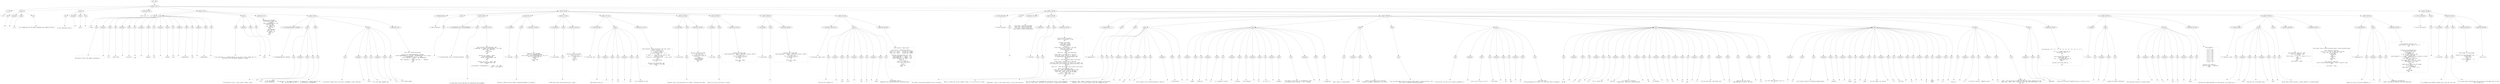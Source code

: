 digraph lpegNode {

node [fontname=Helvetica]
edge [style=dashed]

doc_0 [label="doc - 502"]


doc_0 -> { section_1}
{rank=same; section_1}

section_1 [label="section: 1-457"]


// END RANK doc_0

section_1 -> { header_2 prose_3 prose_4 codeblock_5 section_6 section_7 section_8 section_9}
{rank=same; header_2 prose_3 prose_4 codeblock_5 section_6 section_7 section_8 section_9}

header_2 [label="1 : Core"]

prose_3 [label="prose"]

prose_4 [label="prose"]

codeblock_5 [label="code block 8-10"]

section_6 [label="section: 13-39"]

section_7 [label="section: 65-200"]

section_8 [label="section: 229-419"]

section_9 [label="section: 458-460"]


// END RANK section_1

header_2 -> leaf_10
leaf_10  [color=Gray,shape=rectangle,fontname=Inconsolata,label="* Core"]
// END RANK header_2

prose_3 -> { raw_11 prespace_12 literal_13 raw_14}
{rank=same; raw_11 prespace_12 literal_13 raw_14}

raw_11 [label="raw"]

prespace_12 [label="prespace"]

literal_13 [label="literal"]

raw_14 [label="raw"]


// END RANK prose_3

raw_11 -> leaf_15
leaf_15  [color=Gray,shape=rectangle,fontname=Inconsolata,label="
"]
// END RANK raw_11

prespace_12 -> leaf_16
leaf_16  [color=Gray,shape=rectangle,fontname=Inconsolata,label=""]
// END RANK prespace_12

literal_13 -> leaf_17
leaf_17  [color=Gray,shape=rectangle,fontname=Inconsolata,label="core"]
// END RANK literal_13

raw_14 -> leaf_18
leaf_18  [color=Gray,shape=rectangle,fontname=Inconsolata,label=" is for tampering with the global namespace and standard libraries.
"]
// END RANK raw_14

prose_4 -> { raw_19 prespace_20 literal_21 raw_22}
{rank=same; raw_19 prespace_20 literal_21 raw_22}

raw_19 [label="raw"]

prespace_20 [label="prespace"]

literal_21 [label="literal"]

raw_22 [label="raw"]


// END RANK prose_4

raw_19 -> leaf_23
leaf_23  [color=Gray,shape=rectangle,fontname=Inconsolata,label="
It will eventually land in"]
// END RANK raw_19

prespace_20 -> leaf_24
leaf_24  [color=Gray,shape=rectangle,fontname=Inconsolata,label=" "]
// END RANK prespace_20

literal_21 -> leaf_25
leaf_25  [color=Gray,shape=rectangle,fontname=Inconsolata,label="pylon"]
// END RANK literal_21

raw_22 -> leaf_26
leaf_26  [color=Gray,shape=rectangle,fontname=Inconsolata,label=".
"]
// END RANK raw_22

codeblock_5 -> leaf_27
leaf_27  [color=Gray,shape=rectangle,fontname=Inconsolata,label="local core = {}"]
// END RANK codeblock_5

section_6 -> { header_28 prose_29 prose_30 codeblock_31 section_32}
{rank=same; header_28 prose_29 prose_30 codeblock_31 section_32}

header_28 [label="2 : meta"]

prose_29 [label="prose"]

prose_30 [label="prose"]

codeblock_31 [label="code block 21-37"]

section_32 [label="section: 40-64"]


// END RANK section_6

header_28 -> leaf_33
leaf_33  [color=Gray,shape=rectangle,fontname=Inconsolata,label="** meta"]
// END RANK header_28

prose_29 -> { raw_34 prespace_35 literal_36 raw_37 prespace_38 literal_39 raw_40 prespace_41 literal_42 raw_43 prespace_44 literal_45 raw_46 prespace_47 literal_48 raw_49 prespace_50 literal_51 raw_52}
{rank=same; raw_34 prespace_35 literal_36 raw_37 prespace_38 literal_39 raw_40 prespace_41 literal_42 raw_43 prespace_44 literal_45 raw_46 prespace_47 literal_48 raw_49 prespace_50 literal_51 raw_52}

raw_34 [label="raw"]

prespace_35 [label="prespace"]

literal_36 [label="literal"]

raw_37 [label="raw"]

prespace_38 [label="prespace"]

literal_39 [label="literal"]

raw_40 [label="raw"]

prespace_41 [label="prespace"]

literal_42 [label="literal"]

raw_43 [label="raw"]

prespace_44 [label="prespace"]

literal_45 [label="literal"]

raw_46 [label="raw"]

prespace_47 [label="prespace"]

literal_48 [label="literal"]

raw_49 [label="raw"]

prespace_50 [label="prespace"]

literal_51 [label="literal"]

raw_52 [label="raw"]


// END RANK prose_29

raw_34 -> leaf_53
leaf_53  [color=Gray,shape=rectangle,fontname=Inconsolata,label="

We shorten a few of the common Lua keywords:"]
// END RANK raw_34

prespace_35 -> leaf_54
leaf_54  [color=Gray,shape=rectangle,fontname=Inconsolata,label=" "]
// END RANK prespace_35

literal_36 -> leaf_55
leaf_55  [color=Gray,shape=rectangle,fontname=Inconsolata,label="coro"]
// END RANK literal_36

raw_37 -> leaf_56
leaf_56  [color=Gray,shape=rectangle,fontname=Inconsolata,label=" rather than"]
// END RANK raw_37

prespace_38 -> leaf_57
leaf_57  [color=Gray,shape=rectangle,fontname=Inconsolata,label=" "]
// END RANK prespace_38

literal_39 -> leaf_58
leaf_58  [color=Gray,shape=rectangle,fontname=Inconsolata,label="coroutine"]
// END RANK literal_39

raw_40 -> leaf_59
leaf_59  [color=Gray,shape=rectangle,fontname=Inconsolata,label=",
and"]
// END RANK raw_40

prespace_41 -> leaf_60
leaf_60  [color=Gray,shape=rectangle,fontname=Inconsolata,label=" "]
// END RANK prespace_41

literal_42 -> leaf_61
leaf_61  [color=Gray,shape=rectangle,fontname=Inconsolata,label="getmeta"]
// END RANK literal_42

raw_43 -> leaf_62
leaf_62  [color=Gray,shape=rectangle,fontname=Inconsolata,label=" and"]
// END RANK raw_43

prespace_44 -> leaf_63
leaf_63  [color=Gray,shape=rectangle,fontname=Inconsolata,label=" "]
// END RANK prespace_44

literal_45 -> leaf_64
leaf_64  [color=Gray,shape=rectangle,fontname=Inconsolata,label="setmeta"]
// END RANK literal_45

raw_46 -> leaf_65
leaf_65  [color=Gray,shape=rectangle,fontname=Inconsolata,label=" over"]
// END RANK raw_46

prespace_47 -> leaf_66
leaf_66  [color=Gray,shape=rectangle,fontname=Inconsolata,label=" "]
// END RANK prespace_47

literal_48 -> leaf_67
leaf_67  [color=Gray,shape=rectangle,fontname=Inconsolata,label="getmetatable"]
// END RANK literal_48

raw_49 -> leaf_68
leaf_68  [color=Gray,shape=rectangle,fontname=Inconsolata,label=" and"]
// END RANK raw_49

prespace_50 -> leaf_69
leaf_69  [color=Gray,shape=rectangle,fontname=Inconsolata,label=" "]
// END RANK prespace_50

literal_51 -> leaf_70
leaf_70  [color=Gray,shape=rectangle,fontname=Inconsolata,label="setmetatable"]
// END RANK literal_51

raw_52 -> leaf_71
leaf_71  [color=Gray,shape=rectangle,fontname=Inconsolata,label=".
"]
// END RANK raw_52

prose_30 -> { raw_72 prespace_73 literal_74 raw_75}
{rank=same; raw_72 prespace_73 literal_74 raw_75}

raw_72 [label="raw"]

prespace_73 [label="prespace"]

literal_74 [label="literal"]

raw_75 [label="raw"]


// END RANK prose_30

raw_72 -> leaf_76
leaf_76  [color=Gray,shape=rectangle,fontname=Inconsolata,label="
In my code there is a repeated pattern of use that is basic enough that I'm
entering it into the global namespace as simple"]
// END RANK raw_72

prespace_73 -> leaf_77
leaf_77  [color=Gray,shape=rectangle,fontname=Inconsolata,label=" "]
// END RANK prespace_73

literal_74 -> leaf_78
leaf_78  [color=Gray,shape=rectangle,fontname=Inconsolata,label="meta"]
// END RANK literal_74

raw_75 -> leaf_79
leaf_79  [color=Gray,shape=rectangle,fontname=Inconsolata,label=".
"]
// END RANK raw_75

codeblock_31 -> leaf_80
leaf_80  [color=Gray,shape=rectangle,fontname=Inconsolata,label="function core.meta(MT)
   if MT and MT.__index then
      -- inherit
      return setmetatable({}, MT)
   elseif MT then
      -- decorate
      MT.__index = MT
      return MT
   else
      -- new metatable
      local _M = {}
      _M.__index = _M
      return _M
   end
end"]
// END RANK codeblock_31

section_32 -> { header_81 prose_82 prose_83 prose_84 codeblock_85}
{rank=same; header_81 prose_82 prose_83 prose_84 codeblock_85}

header_81 [label="3 : hasmetamethod(tab, mmethod)"]

prose_82 [label="prose"]

prose_83 [label="prose"]

prose_84 [label="prose"]

codeblock_85 [label="code block 51-62"]


// END RANK section_32

header_81 -> leaf_86
leaf_86  [color=Gray,shape=rectangle,fontname=Inconsolata,label="*** hasmetamethod(tab, mmethod)"]
// END RANK header_81

prose_82 -> { raw_87 prespace_88 literal_89 raw_90}
{rank=same; raw_87 prespace_88 literal_89 raw_90}

raw_87 [label="raw"]

prespace_88 [label="prespace"]

literal_89 [label="literal"]

raw_90 [label="raw"]


// END RANK prose_82

raw_87 -> leaf_91
leaf_91  [color=Gray,shape=rectangle,fontname=Inconsolata,label="

The function of this is clear: given a table, return"]
// END RANK raw_87

prespace_88 -> leaf_92
leaf_92  [color=Gray,shape=rectangle,fontname=Inconsolata,label=" "]
// END RANK prespace_88

literal_89 -> leaf_93
leaf_93  [color=Gray,shape=rectangle,fontname=Inconsolata,label="true"]
// END RANK literal_89

raw_90 -> leaf_94
leaf_94  [color=Gray,shape=rectangle,fontname=Inconsolata,label=" if it can receive
a given metamethod.
"]
// END RANK raw_90

prose_83 -> { raw_95}
{rank=same; raw_95}

raw_95 [label="raw"]


// END RANK prose_83

raw_95 -> leaf_96
leaf_96  [color=Gray,shape=rectangle,fontname=Inconsolata,label="
The question is, how magical to make it. I'm going with \"slightly magical\" for
now.  You can leave off the \"__\" in checking for a metamethod.
"]
// END RANK raw_95

prose_84 -> { raw_97 prespace_98 literal_99 raw_100 prespace_101 literal_102 raw_103}
{rank=same; raw_97 prespace_98 literal_99 raw_100 prespace_101 literal_102 raw_103}

raw_97 [label="raw"]

prespace_98 [label="prespace"]

literal_99 [label="literal"]

raw_100 [label="raw"]

prespace_101 [label="prespace"]

literal_102 [label="literal"]

raw_103 [label="raw"]


// END RANK prose_84

raw_97 -> leaf_104
leaf_104  [color=Gray,shape=rectangle,fontname=Inconsolata,label="
A successful lookup returns the result, presumable truthy, otherwise"]
// END RANK raw_97

prespace_98 -> leaf_105
leaf_105  [color=Gray,shape=rectangle,fontname=Inconsolata,label=" "]
// END RANK prespace_98

literal_99 -> leaf_106
leaf_106  [color=Gray,shape=rectangle,fontname=Inconsolata,label="false"]
// END RANK literal_99

raw_100 -> leaf_107
leaf_107  [color=Gray,shape=rectangle,fontname=Inconsolata,label="
for a non-table argument and"]
// END RANK raw_100

prespace_101 -> leaf_108
leaf_108  [color=Gray,shape=rectangle,fontname=Inconsolata,label=" "]
// END RANK prespace_101

literal_102 -> leaf_109
leaf_109  [color=Gray,shape=rectangle,fontname=Inconsolata,label="nil"]
// END RANK literal_102

raw_103 -> leaf_110
leaf_110  [color=Gray,shape=rectangle,fontname=Inconsolata,label=" for a failed lookup.
"]
// END RANK raw_103

codeblock_85 -> leaf_111
leaf_111  [color=Gray,shape=rectangle,fontname=Inconsolata,label="local sub = assert(string.sub)

function core.hasmetamethod(tab, mmethod)
   assert(type(mmethod) == \"string\", \"metamethod must be a string\")
   if sub(mmethod,1,2) == \"__\" then
      return type(tab) == \"table\" and tab[mmethod]
   else
      return type(tab) == \"table\" and tab[\"__\" ..mmethod]
   end
end"]
// END RANK codeblock_85

section_7 -> { header_112 prose_113 section_114 section_115 section_116 section_117 section_118 section_119 section_120 section_121}
{rank=same; header_112 prose_113 section_114 section_115 section_116 section_117 section_118 section_119 section_120 section_121}

header_112 [label="2 : Table extensions"]

prose_113 [label="prose"]

section_114 [label="section: 68-95"]

section_115 [label="section: 96-111"]

section_116 [label="section: 112-126"]

section_117 [label="section: 127-151"]

section_118 [label="section: 152-168"]

section_119 [label="section: 169-185"]

section_120 [label="section: 186-200"]

section_121 [label="section: 201-228"]


// END RANK section_7

header_112 -> leaf_122
leaf_122  [color=Gray,shape=rectangle,fontname=Inconsolata,label="** Table extensions"]
// END RANK header_112

prose_113 -> { raw_123}
{rank=same; raw_123}

raw_123 [label="raw"]


// END RANK prose_113

raw_123 -> leaf_124
leaf_124  [color=Gray,shape=rectangle,fontname=Inconsolata,label="

"]
// END RANK raw_123

section_114 -> { header_125 prose_126 codeblock_127}
{rank=same; header_125 prose_126 codeblock_127}

header_125 [label="3 : hasfield(field, tab) & hasfield.field(tab)"]

prose_126 [label="prose"]

codeblock_127 [label="code block 73-94"]


// END RANK section_114

header_125 -> leaf_128
leaf_128  [color=Gray,shape=rectangle,fontname=Inconsolata,label="*** hasfield(field, tab) & hasfield.field(tab)"]
// END RANK header_125

prose_126 -> { raw_129}
{rank=same; raw_129}

raw_129 [label="raw"]


// END RANK prose_126

raw_129 -> leaf_130
leaf_130  [color=Gray,shape=rectangle,fontname=Inconsolata,label="


A nicety which can be used both for predication and assignment.
"]
// END RANK raw_129

codeblock_127 -> leaf_131
leaf_131  [color=Gray,shape=rectangle,fontname=Inconsolata,label="local function _hasfield(field, tab)
   if type(tab) == \"table\" and tab[field] ~= nil then
      return true, tab[field]
   else
      return false
   end
end

function _hf__index(_, field)
   return function(tab)
      return _hasfield(field, tab)
   end
end

function _hf__call(_, field, tab)
   return _hasfield(field, tab)
end

core.hasfield = setmetatable({}, { __index = _hf__index,
                                   __call  = _hf__call })"]
// END RANK codeblock_127

section_115 -> { header_132 prose_133 codeblock_134}
{rank=same; header_132 prose_133 codeblock_134}

header_132 [label="3 : clone(tab)"]

prose_133 [label="prose"]

codeblock_134 [label="code block 100-109"]


// END RANK section_115

header_132 -> leaf_135
leaf_135  [color=Gray,shape=rectangle,fontname=Inconsolata,label="*** clone(tab)"]
// END RANK header_132

prose_133 -> { raw_136}
{rank=same; raw_136}

raw_136 [label="raw"]


// END RANK prose_133

raw_136 -> leaf_137
leaf_137  [color=Gray,shape=rectangle,fontname=Inconsolata,label="

Performs a shallow clone of table, attaching metatable if available.
"]
// END RANK raw_136

codeblock_134 -> leaf_138
leaf_138  [color=Gray,shape=rectangle,fontname=Inconsolata,label="function core.clone(tab)
   local _M = getmetatable(tab)
   local clone = _M and setmetatable({}, _M) or {}
   for k,v in pairs(tab) do
      clone[k] = v
   end
   return clone
end"]
// END RANK codeblock_134

section_116 -> { header_139 prose_140 codeblock_141}
{rank=same; header_139 prose_140 codeblock_141}

header_139 [label="3 : arrayof(tab)"]

prose_140 [label="prose"]

codeblock_141 [label="code block 116-124"]


// END RANK section_116

header_139 -> leaf_142
leaf_142  [color=Gray,shape=rectangle,fontname=Inconsolata,label="*** arrayof(tab)"]
// END RANK header_139

prose_140 -> { raw_143}
{rank=same; raw_143}

raw_143 [label="raw"]


// END RANK prose_140

raw_143 -> leaf_144
leaf_144  [color=Gray,shape=rectangle,fontname=Inconsolata,label="

Clones and returns the array portion of a table.
"]
// END RANK raw_143

codeblock_141 -> leaf_145
leaf_145  [color=Gray,shape=rectangle,fontname=Inconsolata,label="function core.arrayof(tab)
   local arr = {}
   for i,v in ipairs(tab) do
      arr[i] = v
   end
   return arr
end"]
// END RANK codeblock_141

section_117 -> { header_146 prose_147 codeblock_148}
{rank=same; header_146 prose_147 codeblock_148}

header_146 [label="3 : select(tab, key)"]

prose_147 [label="prose"]

codeblock_148 [label="code block 131-149"]


// END RANK section_117

header_146 -> leaf_149
leaf_149  [color=Gray,shape=rectangle,fontname=Inconsolata,label="*** select(tab, key)"]
// END RANK header_146

prose_147 -> { raw_150 prespace_151 literal_152 raw_153 prespace_154 literal_155 raw_156}
{rank=same; raw_150 prespace_151 literal_152 raw_153 prespace_154 literal_155 raw_156}

raw_150 [label="raw"]

prespace_151 [label="prespace"]

literal_152 [label="literal"]

raw_153 [label="raw"]

prespace_154 [label="prespace"]

literal_155 [label="literal"]

raw_156 [label="raw"]


// END RANK prose_147

raw_150 -> leaf_157
leaf_157  [color=Gray,shape=rectangle,fontname=Inconsolata,label="

Recursively return all"]
// END RANK raw_150

prespace_151 -> leaf_158
leaf_158  [color=Gray,shape=rectangle,fontname=Inconsolata,label=" "]
// END RANK prespace_151

literal_152 -> leaf_159
leaf_159  [color=Gray,shape=rectangle,fontname=Inconsolata,label="v"]
// END RANK literal_152

raw_153 -> leaf_160
leaf_160  [color=Gray,shape=rectangle,fontname=Inconsolata,label=" for"]
// END RANK raw_153

prespace_154 -> leaf_161
leaf_161  [color=Gray,shape=rectangle,fontname=Inconsolata,label=" "]
// END RANK prespace_154

literal_155 -> leaf_162
leaf_162  [color=Gray,shape=rectangle,fontname=Inconsolata,label="key"]
// END RANK literal_155

raw_156 -> leaf_163
leaf_163  [color=Gray,shape=rectangle,fontname=Inconsolata,label=" in all subtables of tab
"]
// END RANK raw_156

codeblock_148 -> leaf_164
leaf_164  [color=Gray,shape=rectangle,fontname=Inconsolata,label="local function _select(collection, tab, key, cycle)
   cycle = cycle or {}
   for k,v in pairs(tab) do
      if key == k then
         collection[#collection + 1] = v
      end
      if type(v) == \"table\" and not cycle[v] then
         cycle[v] = true
         collection = _select(collection, v, key, cycle)
      end
   end
   return collection
end

function core.select(tab, key)
   return _select({}, tab, key)
end"]
// END RANK codeblock_148

section_118 -> { header_165 prose_166 codeblock_167}
{rank=same; header_165 prose_166 codeblock_167}

header_165 [label="3 : reverse(tab)"]

prose_166 [label="prose"]

codeblock_167 [label="code block 156-166"]


// END RANK section_118

header_165 -> leaf_168
leaf_168  [color=Gray,shape=rectangle,fontname=Inconsolata,label="*** reverse(tab)"]
// END RANK header_165

prose_166 -> { raw_169}
{rank=same; raw_169}

raw_169 [label="raw"]


// END RANK prose_166

raw_169 -> leaf_170
leaf_170  [color=Gray,shape=rectangle,fontname=Inconsolata,label="

Reverses (only) the array portion of a table, returning a new table.
"]
// END RANK raw_169

codeblock_167 -> leaf_171
leaf_171  [color=Gray,shape=rectangle,fontname=Inconsolata,label="function core.reverse(tab)
   local bat = {}
   for i,v in ipairs(tab) do
      bat[#tab - i + 1] = v
   end
   assert(bat[1])
   assert(bat[#tab])
   return bat
end"]
// END RANK codeblock_167

section_119 -> { header_172 prose_173 codeblock_174}
{rank=same; header_172 prose_173 codeblock_174}

header_172 [label="3 : keys(tab)"]

prose_173 [label="prose"]

codeblock_174 [label="code block 173-183"]


// END RANK section_119

header_172 -> leaf_175
leaf_175  [color=Gray,shape=rectangle,fontname=Inconsolata,label="*** keys(tab)"]
// END RANK header_172

prose_173 -> { raw_176}
{rank=same; raw_176}

raw_176 [label="raw"]


// END RANK prose_173

raw_176 -> leaf_177
leaf_177  [color=Gray,shape=rectangle,fontname=Inconsolata,label="

Returns an array of the keys of a table.
"]
// END RANK raw_176

codeblock_174 -> leaf_178
leaf_178  [color=Gray,shape=rectangle,fontname=Inconsolata,label="function core.keys(tab)
   assert(type(tab) == \"table\", \"keys must receive a table\")
   local keys = {}
   for k, _ in pairs(tab) do
      keys[#keys + 1] = k
   end

   return keys, #keys
end"]
// END RANK codeblock_174

section_120 -> { header_179 prose_180 codeblock_181}
{rank=same; header_179 prose_180 codeblock_181}

header_179 [label="3 : values(tab)"]

prose_180 [label="prose"]

codeblock_181 [label="code block 188-198"]


// END RANK section_120

header_179 -> leaf_182
leaf_182  [color=Gray,shape=rectangle,fontname=Inconsolata,label="*** values(tab)"]
// END RANK header_179

prose_180 -> { raw_183}
{rank=same; raw_183}

raw_183 [label="raw"]


// END RANK prose_180

raw_183 -> leaf_184
leaf_184  [color=Gray,shape=rectangle,fontname=Inconsolata,label="
"]
// END RANK raw_183

codeblock_181 -> leaf_185
leaf_185  [color=Gray,shape=rectangle,fontname=Inconsolata,label="function core.values(tab)
   assert(type(tab) == \"table\", \"vals must receive a table\")
   local vals = {}
   for _, v in pairs(tab) do
      vals[#vals + 1] = v
   end

   return vals, #vals
end"]
// END RANK codeblock_181

section_121 -> { header_186 prose_187 codeblock_188}
{rank=same; header_186 prose_187 codeblock_188}

header_186 [label="3 : splice(tab, index, into)"]

prose_187 [label="prose"]

codeblock_188 [label="code block 206-226"]


// END RANK section_121

header_186 -> leaf_189
leaf_189  [color=Gray,shape=rectangle,fontname=Inconsolata,label="*** splice(tab, index, into)"]
// END RANK header_186

prose_187 -> { raw_190 prespace_191 literal_192 raw_193 prespace_194 literal_195 raw_196 prespace_197 literal_198 raw_199}
{rank=same; raw_190 prespace_191 literal_192 raw_193 prespace_194 literal_195 raw_196 prespace_197 literal_198 raw_199}

raw_190 [label="raw"]

prespace_191 [label="prespace"]

literal_192 [label="literal"]

raw_193 [label="raw"]

prespace_194 [label="prespace"]

literal_195 [label="literal"]

raw_196 [label="raw"]

prespace_197 [label="prespace"]

literal_198 [label="literal"]

raw_199 [label="raw"]


// END RANK prose_187

raw_190 -> leaf_200
leaf_200  [color=Gray,shape=rectangle,fontname=Inconsolata,label="

Puts the full contents of"]
// END RANK raw_190

prespace_191 -> leaf_201
leaf_201  [color=Gray,shape=rectangle,fontname=Inconsolata,label=" "]
// END RANK prespace_191

literal_192 -> leaf_202
leaf_202  [color=Gray,shape=rectangle,fontname=Inconsolata,label="into"]
// END RANK literal_192

raw_193 -> leaf_203
leaf_203  [color=Gray,shape=rectangle,fontname=Inconsolata,label=" into"]
// END RANK raw_193

prespace_194 -> leaf_204
leaf_204  [color=Gray,shape=rectangle,fontname=Inconsolata,label=" "]
// END RANK prespace_194

literal_195 -> leaf_205
leaf_205  [color=Gray,shape=rectangle,fontname=Inconsolata,label="tab"]
// END RANK literal_195

raw_196 -> leaf_206
leaf_206  [color=Gray,shape=rectangle,fontname=Inconsolata,label=" at"]
// END RANK raw_196

prespace_197 -> leaf_207
leaf_207  [color=Gray,shape=rectangle,fontname=Inconsolata,label=" "]
// END RANK prespace_197

literal_198 -> leaf_208
leaf_208  [color=Gray,shape=rectangle,fontname=Inconsolata,label="index"]
// END RANK literal_198

raw_199 -> leaf_209
leaf_209  [color=Gray,shape=rectangle,fontname=Inconsolata,label=".  The argument order is
compatible with existing functions and method syntax.
"]
// END RANK raw_199

codeblock_188 -> leaf_210
leaf_210  [color=Gray,shape=rectangle,fontname=Inconsolata,label="local insert = table.insert

local sp_er = \"table<core>.splice: \"
local _e_1 = sp_er .. \"$1 must be a table\"
local _e_2 = sp_er .. \"$2 must be a number\"
local _e_3 = sp_er .. \"$3 must be a table\"

function core.splice(tab, idx, into)
   assert(type(tab) == \"table\", _e_1)
   assert(type(idx) == \"number\", _e_2)
   assert(type(into) == \"table\", _e_3)
    idx = idx - 1
    local i = 1
    for j = 1, #into do
        insert(tab,i+idx,into[j])
        i = i + 1
    end
    return tab
end"]
// END RANK codeblock_188

section_8 -> { header_211 prose_212 codeblock_213 section_214 section_215 section_216 section_217 section_218}
{rank=same; header_211 prose_212 codeblock_213 section_214 section_215 section_216 section_217 section_218}

header_211 [label="2 : String extensions"]

prose_212 [label="prose"]

codeblock_213 [label="code block 231-236"]

section_214 [label="section: 238-287"]

section_215 [label="section: 288-348"]

section_216 [label="section: 349-378"]

section_217 [label="section: 379-419"]

section_218 [label="section: 420-457"]


// END RANK section_8

header_211 -> leaf_219
leaf_219  [color=Gray,shape=rectangle,fontname=Inconsolata,label="** String extensions"]
// END RANK header_211

prose_212 -> { raw_220}
{rank=same; raw_220}

raw_220 [label="raw"]


// END RANK prose_212

raw_220 -> leaf_221
leaf_221  [color=Gray,shape=rectangle,fontname=Inconsolata,label="
"]
// END RANK raw_220

codeblock_213 -> leaf_222
leaf_222  [color=Gray,shape=rectangle,fontname=Inconsolata,label="local byte = assert(string.byte)
local find = assert(string.find)
local sub = assert(string.sub)
local format = assert(string.format)"]
// END RANK codeblock_213

section_214 -> { header_223 prose_224 prose_225 codeblock_226}
{rank=same; header_223 prose_224 prose_225 codeblock_226}

header_223 [label="3 : utf8(char)"]

prose_224 [label="prose"]

prose_225 [label="prose"]

codeblock_226 [label="code block 246-285"]


// END RANK section_214

header_223 -> leaf_227
leaf_227  [color=Gray,shape=rectangle,fontname=Inconsolata,label="*** utf8(char)"]
// END RANK header_223

prose_224 -> { raw_228}
{rank=same; raw_228}

raw_228 [label="raw"]


// END RANK prose_224

raw_228 -> leaf_229
leaf_229  [color=Gray,shape=rectangle,fontname=Inconsolata,label="

This takes a string and validates the first character.
"]
// END RANK raw_228

prose_225 -> { raw_230}
{rank=same; raw_230}

raw_230 [label="raw"]


// END RANK prose_225

raw_230 -> leaf_231
leaf_231  [color=Gray,shape=rectangle,fontname=Inconsolata,label="
Return is either the (valid) length in bytes, or nil and an error string.
"]
// END RANK raw_230

codeblock_226 -> leaf_232
leaf_232  [color=Gray,shape=rectangle,fontname=Inconsolata,label="local function continue(c)
   return c >= 128 and c <= 191
end

function core.utf8(c)
   local byte = byte
   local head = byte(c)
   if head < 128 then
      return 1
   elseif head >= 194 and head <= 223 then
      local two = byte(c, 2)
      if continue(two) then
         return 2
      else
         return nil, \"utf8: bad second byte\"
      end
   elseif head >= 224 and head <= 239 then
      local two, three = byte(c, 2), byte(c, 3)
      if continue(two) and continue(three) then
         return 3
      else
         return nil, \"utf8: bad second and/or third byte\"
      end
   elseif head >= 240 and head <= 244 then
      local two, three, four = byte(c, 2), byte(c, 3), byte(c, 4)
      if continue(two) and continue(three) and continue(four) then
         return 4
      else
         return nil, \"utf8: bad second, third, and/or fourth byte\"
      end
   elseif continue(head) then
      return nil, \"utf8: continuation byte at head\"
   elseif head == 192 or head == 193 then
      return nil, \"utf8: 192 or 193 forbidden\"
   else -- head > 245
      return nil, \"utf8: byte > 245\"
   end
end"]
// END RANK codeblock_226

section_215 -> { header_233 prose_234 prose_235 prose_236 prose_237 prose_238 prose_239 prose_240 prose_241 prose_242 prose_243 prose_244 codeblock_245}
{rank=same; header_233 prose_234 prose_235 prose_236 prose_237 prose_238 prose_239 prose_240 prose_241 prose_242 prose_243 prose_244 codeblock_245}

header_233 [label="3 : typeformat(str, ...)"]

prose_234 [label="prose"]

prose_235 [label="prose"]

prose_236 [label="prose"]

prose_237 [label="prose"]

prose_238 [label="prose"]

prose_239 [label="prose"]

prose_240 [label="prose"]

prose_241 [label="prose"]

prose_242 [label="prose"]

prose_243 [label="prose"]

prose_244 [label="prose"]

codeblock_245 [label="code block 330-347"]


// END RANK section_215

header_233 -> leaf_246
leaf_246  [color=Gray,shape=rectangle,fontname=Inconsolata,label="*** typeformat(str, ...)"]
// END RANK header_233

prose_234 -> { raw_247}
{rank=same; raw_247}

raw_247 [label="raw"]


// END RANK prose_234

raw_247 -> leaf_248
leaf_248  [color=Gray,shape=rectangle,fontname=Inconsolata,label="

Background: I want to start using format in errors and assertions.
"]
// END RANK raw_247

prose_235 -> { raw_249}
{rank=same; raw_249}

raw_249 [label="raw"]


// END RANK prose_235

raw_249 -> leaf_250
leaf_250  [color=Gray,shape=rectangle,fontname=Inconsolata,label="
It's not as bad to use concatenation in-place for errors, since evaluating
them is a final step.  Assertions run much faster if passed only arguments.
"]
// END RANK raw_249

prose_236 -> { raw_251 prespace_252 literal_253 raw_254 prespace_255 literal_256 raw_257 prespace_258 literal_259 raw_260}
{rank=same; raw_251 prespace_252 literal_253 raw_254 prespace_255 literal_256 raw_257 prespace_258 literal_259 raw_260}

raw_251 [label="raw"]

prespace_252 [label="prespace"]

literal_253 [label="literal"]

raw_254 [label="raw"]

prespace_255 [label="prespace"]

literal_256 [label="literal"]

raw_257 [label="raw"]

prespace_258 [label="prespace"]

literal_259 [label="literal"]

raw_260 [label="raw"]


// END RANK prose_236

raw_251 -> leaf_261
leaf_261  [color=Gray,shape=rectangle,fontname=Inconsolata,label="
Lua peforms a small number of implicit conversions, mostly at the string
boundary. This is an actual feature since the language has both"]
// END RANK raw_251

prespace_252 -> leaf_262
leaf_262  [color=Gray,shape=rectangle,fontname=Inconsolata,label=" "]
// END RANK prespace_252

literal_253 -> leaf_263
leaf_263  [color=Gray,shape=rectangle,fontname=Inconsolata,label=".."]
// END RANK literal_253

raw_254 -> leaf_264
leaf_264  [color=Gray,shape=rectangle,fontname=Inconsolata,label=" and"]
// END RANK raw_254

prespace_255 -> leaf_265
leaf_265  [color=Gray,shape=rectangle,fontname=Inconsolata,label=" "]
// END RANK prespace_255

literal_256 -> leaf_266
leaf_266  [color=Gray,shape=rectangle,fontname=Inconsolata,label="+"]
// END RANK literal_256

raw_257 -> leaf_267
leaf_267  [color=Gray,shape=rectangle,fontname=Inconsolata,label=",
but it leaves a bit to be desired when it comes to"]
// END RANK raw_257

prespace_258 -> leaf_268
leaf_268  [color=Gray,shape=rectangle,fontname=Inconsolata,label=" "]
// END RANK prespace_258

literal_259 -> leaf_269
leaf_269  [color=Gray,shape=rectangle,fontname=Inconsolata,label="string.format"]
// END RANK literal_259

raw_260 -> leaf_270
leaf_270  [color=Gray,shape=rectangle,fontname=Inconsolata,label=".
"]
// END RANK raw_260

prose_237 -> { prespace_271 literal_272 raw_273 prespace_274 literal_275 raw_276 prespace_277 literal_278 raw_279 prespace_280 literal_281 raw_282 prespace_283 literal_284 raw_285 prespace_286 literal_287 raw_288}
{rank=same; prespace_271 literal_272 raw_273 prespace_274 literal_275 raw_276 prespace_277 literal_278 raw_279 prespace_280 literal_281 raw_282 prespace_283 literal_284 raw_285 prespace_286 literal_287 raw_288}

prespace_271 [label="prespace"]

literal_272 [label="literal"]

raw_273 [label="raw"]

prespace_274 [label="prespace"]

literal_275 [label="literal"]

raw_276 [label="raw"]

prespace_277 [label="prespace"]

literal_278 [label="literal"]

raw_279 [label="raw"]

prespace_280 [label="prespace"]

literal_281 [label="literal"]

raw_282 [label="raw"]

prespace_283 [label="prespace"]

literal_284 [label="literal"]

raw_285 [label="raw"]

prespace_286 [label="prespace"]

literal_287 [label="literal"]

raw_288 [label="raw"]


// END RANK prose_237

prespace_271 -> leaf_289
leaf_289  [color=Gray,shape=rectangle,fontname=Inconsolata,label=""]
// END RANK prespace_271

literal_272 -> leaf_290
leaf_290  [color=Gray,shape=rectangle,fontname=Inconsolata,label="format"]
// END RANK literal_272

raw_273 -> leaf_291
leaf_291  [color=Gray,shape=rectangle,fontname=Inconsolata,label=" treats any"]
// END RANK raw_273

prespace_274 -> leaf_292
leaf_292  [color=Gray,shape=rectangle,fontname=Inconsolata,label=" "]
// END RANK prespace_274

literal_275 -> leaf_293
leaf_293  [color=Gray,shape=rectangle,fontname=Inconsolata,label="%s"]
// END RANK literal_275

raw_276 -> leaf_294
leaf_294  [color=Gray,shape=rectangle,fontname=Inconsolata,label=" as a request to convert"]
// END RANK raw_276

prespace_277 -> leaf_295
leaf_295  [color=Gray,shape=rectangle,fontname=Inconsolata,label=" "]
// END RANK prespace_277

literal_278 -> leaf_296
leaf_296  [color=Gray,shape=rectangle,fontname=Inconsolata,label="tostring"]
// END RANK literal_278

raw_279 -> leaf_297
leaf_297  [color=Gray,shape=rectangle,fontname=Inconsolata,label=", also treating"]
// END RANK raw_279

prespace_280 -> leaf_298
leaf_298  [color=Gray,shape=rectangle,fontname=Inconsolata,label=""]
// END RANK prespace_280

literal_281 -> leaf_299
leaf_299  [color=Gray,shape=rectangle,fontname=Inconsolata,label="%d"]
// END RANK literal_281

raw_282 -> leaf_300
leaf_300  [color=Gray,shape=rectangle,fontname=Inconsolata,label=" as a call to"]
// END RANK raw_282

prespace_283 -> leaf_301
leaf_301  [color=Gray,shape=rectangle,fontname=Inconsolata,label=" "]
// END RANK prespace_283

literal_284 -> leaf_302
leaf_302  [color=Gray,shape=rectangle,fontname=Inconsolata,label="tonumber"]
// END RANK literal_284

raw_285 -> leaf_303
leaf_303  [color=Gray,shape=rectangle,fontname=Inconsolata,label=".  The latter I will allow, I'm struggling to find
a circumstance where casting \"1\" to \"1\" through"]
// END RANK raw_285

prespace_286 -> leaf_304
leaf_304  [color=Gray,shape=rectangle,fontname=Inconsolata,label=" "]
// END RANK prespace_286

literal_287 -> leaf_305
leaf_305  [color=Gray,shape=rectangle,fontname=Inconsolata,label="1"]
// END RANK literal_287

raw_288 -> leaf_306
leaf_306  [color=Gray,shape=rectangle,fontname=Inconsolata,label=" is dangerous.
"]
// END RANK raw_288

prose_238 -> { raw_307 prespace_308 literal_309 raw_310}
{rank=same; raw_307 prespace_308 literal_309 raw_310}

raw_307 [label="raw"]

prespace_308 [label="prespace"]

literal_309 [label="literal"]

raw_310 [label="raw"]


// END RANK prose_238

raw_307 -> leaf_311
leaf_311  [color=Gray,shape=rectangle,fontname=Inconsolata,label="
What I want is a type-checked"]
// END RANK raw_307

prespace_308 -> leaf_312
leaf_312  [color=Gray,shape=rectangle,fontname=Inconsolata,label=" "]
// END RANK prespace_308

literal_309 -> leaf_313
leaf_313  [color=Gray,shape=rectangle,fontname=Inconsolata,label="format"]
// END RANK literal_309

raw_310 -> leaf_314
leaf_314  [color=Gray,shape=rectangle,fontname=Inconsolata,label=", which I can extend to use a few more
flexible strategies, depending on the context.
"]
// END RANK raw_310

prose_239 -> { raw_315}
{rank=same; raw_315}

raw_315 [label="raw"]


// END RANK prose_239

raw_315 -> leaf_316
leaf_316  [color=Gray,shape=rectangle,fontname=Inconsolata,label="
Less concerned about hostility and more about explicit coding practices. Also
don't want to undermine hardening elsewhere.
"]
// END RANK raw_315

prose_240 -> { raw_317 prespace_318 literal_319 raw_320 prespace_321 literal_322 raw_323 prespace_324 literal_325 raw_326}
{rank=same; raw_317 prespace_318 literal_319 raw_320 prespace_321 literal_322 raw_323 prespace_324 literal_325 raw_326}

raw_317 [label="raw"]

prespace_318 [label="prespace"]

literal_319 [label="literal"]

raw_320 [label="raw"]

prespace_321 [label="prespace"]

literal_322 [label="literal"]

raw_323 [label="raw"]

prespace_324 [label="prespace"]

literal_325 [label="literal"]

raw_326 [label="raw"]


// END RANK prose_240

raw_317 -> leaf_327
leaf_327  [color=Gray,shape=rectangle,fontname=Inconsolata,label="
From the wiki, the full set of numeric parameters is"]
// END RANK raw_317

prespace_318 -> leaf_328
leaf_328  [color=Gray,shape=rectangle,fontname=Inconsolata,label=""]
// END RANK prespace_318

literal_319 -> leaf_329
leaf_329  [color=Gray,shape=rectangle,fontname=Inconsolata,label="{A,a,c,d,E,e,f,G,g,i,o,u,X,x}"]
// END RANK literal_319

raw_320 -> leaf_330
leaf_330  [color=Gray,shape=rectangle,fontname=Inconsolata,label=".  That leaves"]
// END RANK raw_320

prespace_321 -> leaf_331
leaf_331  [color=Gray,shape=rectangle,fontname=Inconsolata,label=" "]
// END RANK prespace_321

literal_322 -> leaf_332
leaf_332  [color=Gray,shape=rectangle,fontname=Inconsolata,label="%q"]
// END RANK literal_322

raw_323 -> leaf_333
leaf_333  [color=Gray,shape=rectangle,fontname=Inconsolata,label=" and"]
// END RANK raw_323

prespace_324 -> leaf_334
leaf_334  [color=Gray,shape=rectangle,fontname=Inconsolata,label=" "]
// END RANK prespace_324

literal_325 -> leaf_335
leaf_335  [color=Gray,shape=rectangle,fontname=Inconsolata,label="%s"]
// END RANK literal_325

raw_326 -> leaf_336
leaf_336  [color=Gray,shape=rectangle,fontname=Inconsolata,label=", the former does
string escaping but of course it is the Lua/C style of escaping.
"]
// END RANK raw_326

prose_241 -> { raw_337 prespace_338 literal_339 raw_340 prespace_341 literal_342 raw_343 prespace_344 literal_345 raw_346 prespace_347 literal_348 raw_349 prespace_350 literal_351 raw_352 prespace_353 literal_354 raw_355 prespace_356 literal_357 raw_358 prespace_359 literal_360 raw_361 prespace_362 literal_363 raw_364}
{rank=same; raw_337 prespace_338 literal_339 raw_340 prespace_341 literal_342 raw_343 prespace_344 literal_345 raw_346 prespace_347 literal_348 raw_349 prespace_350 literal_351 raw_352 prespace_353 literal_354 raw_355 prespace_356 literal_357 raw_358 prespace_359 literal_360 raw_361 prespace_362 literal_363 raw_364}

raw_337 [label="raw"]

prespace_338 [label="prespace"]

literal_339 [label="literal"]

raw_340 [label="raw"]

prespace_341 [label="prespace"]

literal_342 [label="literal"]

raw_343 [label="raw"]

prespace_344 [label="prespace"]

literal_345 [label="literal"]

raw_346 [label="raw"]

prespace_347 [label="prespace"]

literal_348 [label="literal"]

raw_349 [label="raw"]

prespace_350 [label="prespace"]

literal_351 [label="literal"]

raw_352 [label="raw"]

prespace_353 [label="prespace"]

literal_354 [label="literal"]

raw_355 [label="raw"]

prespace_356 [label="prespace"]

literal_357 [label="literal"]

raw_358 [label="raw"]

prespace_359 [label="prespace"]

literal_360 [label="literal"]

raw_361 [label="raw"]

prespace_362 [label="prespace"]

literal_363 [label="literal"]

raw_364 [label="raw"]


// END RANK prose_241

raw_337 -> leaf_365
leaf_365  [color=Gray,shape=rectangle,fontname=Inconsolata,label="
We add"]
// END RANK raw_337

prespace_338 -> leaf_366
leaf_366  [color=Gray,shape=rectangle,fontname=Inconsolata,label=" "]
// END RANK prespace_338

literal_339 -> leaf_367
leaf_367  [color=Gray,shape=rectangle,fontname=Inconsolata,label="%t"]
// END RANK literal_339

raw_340 -> leaf_368
leaf_368  [color=Gray,shape=rectangle,fontname=Inconsolata,label=" and"]
// END RANK raw_340

prespace_341 -> leaf_369
leaf_369  [color=Gray,shape=rectangle,fontname=Inconsolata,label=" "]
// END RANK prespace_341

literal_342 -> leaf_370
leaf_370  [color=Gray,shape=rectangle,fontname=Inconsolata,label="%L"]
// END RANK literal_342

raw_343 -> leaf_371
leaf_371  [color=Gray,shape=rectangle,fontname=Inconsolata,label=" (for λ), which call"]
// END RANK raw_343

prespace_344 -> leaf_372
leaf_372  [color=Gray,shape=rectangle,fontname=Inconsolata,label=" "]
// END RANK prespace_344

literal_345 -> leaf_373
leaf_373  [color=Gray,shape=rectangle,fontname=Inconsolata,label="tostring"]
// END RANK literal_345

raw_346 -> leaf_374
leaf_374  [color=Gray,shape=rectangle,fontname=Inconsolata,label=" on a table or a function
respectively.  While we're being thorough,"]
// END RANK raw_346

prespace_347 -> leaf_375
leaf_375  [color=Gray,shape=rectangle,fontname=Inconsolata,label=" "]
// END RANK prespace_347

literal_348 -> leaf_376
leaf_376  [color=Gray,shape=rectangle,fontname=Inconsolata,label="%b"]
// END RANK literal_348

raw_349 -> leaf_377
leaf_377  [color=Gray,shape=rectangle,fontname=Inconsolata,label=" for boolean,"]
// END RANK raw_349

prespace_350 -> leaf_378
leaf_378  [color=Gray,shape=rectangle,fontname=Inconsolata,label=" "]
// END RANK prespace_350

literal_351 -> leaf_379
leaf_379  [color=Gray,shape=rectangle,fontname=Inconsolata,label="%n"]
// END RANK literal_351

raw_352 -> leaf_380
leaf_380  [color=Gray,shape=rectangle,fontname=Inconsolata,label=" for"]
// END RANK raw_352

prespace_353 -> leaf_381
leaf_381  [color=Gray,shape=rectangle,fontname=Inconsolata,label=" "]
// END RANK prespace_353

literal_354 -> leaf_382
leaf_382  [color=Gray,shape=rectangle,fontname=Inconsolata,label="nil"]
// END RANK literal_354

raw_355 -> leaf_383
leaf_383  [color=Gray,shape=rectangle,fontname=Inconsolata,label=",
and"]
// END RANK raw_355

prespace_356 -> leaf_384
leaf_384  [color=Gray,shape=rectangle,fontname=Inconsolata,label=" "]
// END RANK prespace_356

literal_357 -> leaf_385
leaf_385  [color=Gray,shape=rectangle,fontname=Inconsolata,label="%*"]
// END RANK literal_357

raw_358 -> leaf_386
leaf_386  [color=Gray,shape=rectangle,fontname=Inconsolata,label=" for the union type.  Why bother with"]
// END RANK raw_358

prespace_359 -> leaf_387
leaf_387  [color=Gray,shape=rectangle,fontname=Inconsolata,label=" "]
// END RANK prespace_359

literal_360 -> leaf_388
leaf_388  [color=Gray,shape=rectangle,fontname=Inconsolata,label="nil"]
// END RANK literal_360

raw_361 -> leaf_389
leaf_389  [color=Gray,shape=rectangle,fontname=Inconsolata,label=", which we can just write?
Type-checking, of course.  We treat"]
// END RANK raw_361

prespace_362 -> leaf_390
leaf_390  [color=Gray,shape=rectangle,fontname=Inconsolata,label=" "]
// END RANK prespace_362

literal_363 -> leaf_391
leaf_391  [color=Gray,shape=rectangle,fontname=Inconsolata,label="nil"]
// END RANK literal_363

raw_364 -> leaf_392
leaf_392  [color=Gray,shape=rectangle,fontname=Inconsolata,label=" as a full type, because in Lua, it
is.
"]
// END RANK raw_364

prose_242 -> { prespace_393 literal_394 raw_395 prespace_396 literal_397 raw_398 prespace_399 literal_400 raw_401 prespace_402 literal_403 raw_404 prespace_405 literal_406 raw_407 prespace_408 literal_409 raw_410 prespace_411 literal_412 raw_413 prespace_414 literal_415 raw_416}
{rank=same; prespace_393 literal_394 raw_395 prespace_396 literal_397 raw_398 prespace_399 literal_400 raw_401 prespace_402 literal_403 raw_404 prespace_405 literal_406 raw_407 prespace_408 literal_409 raw_410 prespace_411 literal_412 raw_413 prespace_414 literal_415 raw_416}

prespace_393 [label="prespace"]

literal_394 [label="literal"]

raw_395 [label="raw"]

prespace_396 [label="prespace"]

literal_397 [label="literal"]

raw_398 [label="raw"]

prespace_399 [label="prespace"]

literal_400 [label="literal"]

raw_401 [label="raw"]

prespace_402 [label="prespace"]

literal_403 [label="literal"]

raw_404 [label="raw"]

prespace_405 [label="prespace"]

literal_406 [label="literal"]

raw_407 [label="raw"]

prespace_408 [label="prespace"]

literal_409 [label="literal"]

raw_410 [label="raw"]

prespace_411 [label="prespace"]

literal_412 [label="literal"]

raw_413 [label="raw"]

prespace_414 [label="prespace"]

literal_415 [label="literal"]

raw_416 [label="raw"]


// END RANK prose_242

prespace_393 -> leaf_417
leaf_417  [color=Gray,shape=rectangle,fontname=Inconsolata,label=""]
// END RANK prespace_393

literal_394 -> leaf_418
leaf_418  [color=Gray,shape=rectangle,fontname=Inconsolata,label="%t"]
// END RANK literal_394

raw_395 -> leaf_419
leaf_419  [color=Gray,shape=rectangle,fontname=Inconsolata,label=" will actually accept all remaining compound types:"]
// END RANK raw_395

prespace_396 -> leaf_420
leaf_420  [color=Gray,shape=rectangle,fontname=Inconsolata,label=" "]
// END RANK prespace_396

literal_397 -> leaf_421
leaf_421  [color=Gray,shape=rectangle,fontname=Inconsolata,label="userdata"]
// END RANK literal_397

raw_398 -> leaf_422
leaf_422  [color=Gray,shape=rectangle,fontname=Inconsolata,label=","]
// END RANK raw_398

prespace_399 -> leaf_423
leaf_423  [color=Gray,shape=rectangle,fontname=Inconsolata,label=" "]
// END RANK prespace_399

literal_400 -> leaf_424
leaf_424  [color=Gray,shape=rectangle,fontname=Inconsolata,label="thread"]
// END RANK literal_400

raw_401 -> leaf_425
leaf_425  [color=Gray,shape=rectangle,fontname=Inconsolata,label=",
and"]
// END RANK raw_401

prespace_402 -> leaf_426
leaf_426  [color=Gray,shape=rectangle,fontname=Inconsolata,label=" "]
// END RANK prespace_402

literal_403 -> leaf_427
leaf_427  [color=Gray,shape=rectangle,fontname=Inconsolata,label="cdata"]
// END RANK literal_403

raw_404 -> leaf_428
leaf_428  [color=Gray,shape=rectangle,fontname=Inconsolata,label=".  For only tables, we can have"]
// END RANK raw_404

prespace_405 -> leaf_429
leaf_429  [color=Gray,shape=rectangle,fontname=Inconsolata,label=" "]
// END RANK prespace_405

literal_406 -> leaf_430
leaf_430  [color=Gray,shape=rectangle,fontname=Inconsolata,label="%T"]
// END RANK literal_406

raw_407 -> leaf_431
leaf_431  [color=Gray,shape=rectangle,fontname=Inconsolata,label=", and also"]
// END RANK raw_407

prespace_408 -> leaf_432
leaf_432  [color=Gray,shape=rectangle,fontname=Inconsolata,label=" "]
// END RANK prespace_408

literal_409 -> leaf_433
leaf_433  [color=Gray,shape=rectangle,fontname=Inconsolata,label="%U"]
// END RANK literal_409

raw_410 -> leaf_434
leaf_434  [color=Gray,shape=rectangle,fontname=Inconsolata,label=","]
// END RANK raw_410

prespace_411 -> leaf_435
leaf_435  [color=Gray,shape=rectangle,fontname=Inconsolata,label=" "]
// END RANK prespace_411

literal_412 -> leaf_436
leaf_436  [color=Gray,shape=rectangle,fontname=Inconsolata,label="%R"]
// END RANK literal_412

raw_413 -> leaf_437
leaf_437  [color=Gray,shape=rectangle,fontname=Inconsolata,label=" (coRo),
and"]
// END RANK raw_413

prespace_414 -> leaf_438
leaf_438  [color=Gray,shape=rectangle,fontname=Inconsolata,label=" "]
// END RANK prespace_414

literal_415 -> leaf_439
leaf_439  [color=Gray,shape=rectangle,fontname=Inconsolata,label="%C"]
// END RANK literal_415

raw_416 -> leaf_440
leaf_440  [color=Gray,shape=rectangle,fontname=Inconsolata,label=".
"]
// END RANK raw_416

prose_243 -> { raw_441 prespace_442 literal_443 raw_444 prespace_445 literal_446 raw_447}
{rank=same; raw_441 prespace_442 literal_443 raw_444 prespace_445 literal_446 raw_447}

raw_441 [label="raw"]

prespace_442 [label="prespace"]

literal_443 [label="literal"]

raw_444 [label="raw"]

prespace_445 [label="prespace"]

literal_446 [label="literal"]

raw_447 [label="raw"]


// END RANK prose_243

raw_441 -> leaf_448
leaf_448  [color=Gray,shape=rectangle,fontname=Inconsolata,label="
Note our"]
// END RANK raw_441

prespace_442 -> leaf_449
leaf_449  [color=Gray,shape=rectangle,fontname=Inconsolata,label=" "]
// END RANK prespace_442

literal_443 -> leaf_450
leaf_450  [color=Gray,shape=rectangle,fontname=Inconsolata,label="%L"]
// END RANK literal_443

raw_444 -> leaf_451
leaf_451  [color=Gray,shape=rectangle,fontname=Inconsolata,label=" is not the C version.  Tempted to have"]
// END RANK raw_444

prespace_445 -> leaf_452
leaf_452  [color=Gray,shape=rectangle,fontname=Inconsolata,label=" "]
// END RANK prespace_445

literal_446 -> leaf_453
leaf_453  [color=Gray,shape=rectangle,fontname=Inconsolata,label="%λ"]
// END RANK literal_446

raw_447 -> leaf_454
leaf_454  [color=Gray,shape=rectangle,fontname=Inconsolata,label=" directly, but
that's a bit weird and it breaks the idea that format sequences are two
bytes long.  While I don't intend to write code that would break in this
case, eh.
"]
// END RANK raw_447

prose_244 -> { prespace_455 literal_456 raw_457}
{rank=same; prespace_455 literal_456 raw_457}

prespace_455 [label="prespace"]

literal_456 [label="literal"]

raw_457 [label="raw"]


// END RANK prose_244

prespace_455 -> leaf_458
leaf_458  [color=Gray,shape=rectangle,fontname=Inconsolata,label=""]
// END RANK prespace_455

literal_456 -> leaf_459
leaf_459  [color=Gray,shape=rectangle,fontname=Inconsolata,label="typeformat"]
// END RANK literal_456

raw_457 -> leaf_460
leaf_460  [color=Gray,shape=rectangle,fontname=Inconsolata,label=" returns the correctly formatted string, or throws an error.
"]
// END RANK raw_457

codeblock_245 -> leaf_461
leaf_461  [color=Gray,shape=rectangle,fontname=Inconsolata,label="local fmt_set = {\"*\", \"C\", \"L\", \"R\", \"T\", \"U\", \"b\", \"n\", \"q\", \"s\", \"t\" }

for i, v in ipairs(fmt_set) do
   fmt_set[i] = \"%%\" .. v
end

--[[
local function next_fmt(str)
   local head, tail
   for _, v in ipairs(fmt_set) do
      head, tail = 2
end]]

function core.format_safe(str, ...)

end"]
// END RANK codeblock_245

section_216 -> { header_462 prose_463 prose_464 codeblock_465}
{rank=same; header_462 prose_463 prose_464 codeblock_465}

header_462 [label="3 : litpat(s)"]

prose_463 [label="prose"]

prose_464 [label="prose"]

codeblock_465 [label="code block 355-376"]


// END RANK section_216

header_462 -> leaf_466
leaf_466  [color=Gray,shape=rectangle,fontname=Inconsolata,label="*** litpat(s)"]
// END RANK header_462

prose_463 -> { raw_467 prespace_468 literal_469 raw_470}
{rank=same; raw_467 prespace_468 literal_469 raw_470}

raw_467 [label="raw"]

prespace_468 [label="prespace"]

literal_469 [label="literal"]

raw_470 [label="raw"]


// END RANK prose_463

raw_467 -> leaf_471
leaf_471  [color=Gray,shape=rectangle,fontname=Inconsolata,label=""]
// END RANK raw_467

prespace_468 -> leaf_472
leaf_472  [color=Gray,shape=rectangle,fontname=Inconsolata,label=""]
// END RANK prespace_468

literal_469 -> leaf_473
leaf_473  [color=Gray,shape=rectangle,fontname=Inconsolata,label="%"]
// END RANK literal_469

raw_470 -> leaf_474
leaf_474  [color=Gray,shape=rectangle,fontname=Inconsolata,label=" escapes all pattern characters.
"]
// END RANK raw_470

prose_464 -> { raw_475 prespace_476 literal_477 raw_478 prespace_479 literal_480 raw_481 prespace_482 literal_483 raw_484}
{rank=same; raw_475 prespace_476 literal_477 raw_478 prespace_479 literal_480 raw_481 prespace_482 literal_483 raw_484}

raw_475 [label="raw"]

prespace_476 [label="prespace"]

literal_477 [label="literal"]

raw_478 [label="raw"]

prespace_479 [label="prespace"]

literal_480 [label="literal"]

raw_481 [label="raw"]

prespace_482 [label="prespace"]

literal_483 [label="literal"]

raw_484 [label="raw"]


// END RANK prose_464

raw_475 -> leaf_485
leaf_485  [color=Gray,shape=rectangle,fontname=Inconsolata,label="
The resulting string will literally match"]
// END RANK raw_475

prespace_476 -> leaf_486
leaf_486  [color=Gray,shape=rectangle,fontname=Inconsolata,label=" "]
// END RANK prespace_476

literal_477 -> leaf_487
leaf_487  [color=Gray,shape=rectangle,fontname=Inconsolata,label="s"]
// END RANK literal_477

raw_478 -> leaf_488
leaf_488  [color=Gray,shape=rectangle,fontname=Inconsolata,label=" in"]
// END RANK raw_478

prespace_479 -> leaf_489
leaf_489  [color=Gray,shape=rectangle,fontname=Inconsolata,label=" "]
// END RANK prespace_479

literal_480 -> leaf_490
leaf_490  [color=Gray,shape=rectangle,fontname=Inconsolata,label="sub"]
// END RANK literal_480

raw_481 -> leaf_491
leaf_491  [color=Gray,shape=rectangle,fontname=Inconsolata,label=" or"]
// END RANK raw_481

prespace_482 -> leaf_492
leaf_492  [color=Gray,shape=rectangle,fontname=Inconsolata,label=" "]
// END RANK prespace_482

literal_483 -> leaf_493
leaf_493  [color=Gray,shape=rectangle,fontname=Inconsolata,label="gsub"]
// END RANK literal_483

raw_484 -> leaf_494
leaf_494  [color=Gray,shape=rectangle,fontname=Inconsolata,label=".
"]
// END RANK raw_484

codeblock_465 -> leaf_495
leaf_495  [color=Gray,shape=rectangle,fontname=Inconsolata,label="local matches =
  {
    [\"^\"] = \"%^\";
    [\"$\"] = \"%$\";
    [\"(\"] = \"%(\";
    [\")\"] = \"%)\";
    [\"%\"] = \"%%\";
    [\".\"] = \"%.\";
    [\"[\"] = \"%[\";
    [\"]\"] = \"%]\";
    [\"*\"] = \"%*\";
    [\"+\"] = \"%+\";
    [\"-\"] = \"%-\";
    [\"?\"] = \"%?\";
    [\"\\0\"] = \"%z\";
  }

function core.litpat(s)
    return (s:gsub(\".\", matches))
end"]
// END RANK codeblock_465

section_217 -> { header_496 prose_497 prose_498 codeblock_499 codeblock_500}
{rank=same; header_496 prose_497 prose_498 codeblock_499 codeblock_500}

header_496 [label="3 : cleave(str, patt)"]

prose_497 [label="prose"]

prose_498 [label="prose"]

codeblock_499 [label="code block 386-396"]

codeblock_500 [label="code block 398-417"]


// END RANK section_217

header_496 -> leaf_501
leaf_501  [color=Gray,shape=rectangle,fontname=Inconsolata,label="*** cleave(str, patt)"]
// END RANK header_496

prose_497 -> { raw_502 prespace_503 literal_504 raw_505 prespace_506 literal_507 raw_508}
{rank=same; raw_502 prespace_503 literal_504 raw_505 prespace_506 literal_507 raw_508}

raw_502 [label="raw"]

prespace_503 [label="prespace"]

literal_504 [label="literal"]

raw_505 [label="raw"]

prespace_506 [label="prespace"]

literal_507 [label="literal"]

raw_508 [label="raw"]


// END RANK prose_497

raw_502 -> leaf_509
leaf_509  [color=Gray,shape=rectangle,fontname=Inconsolata,label="

Performs the common operation of returning one run of bytes up to"]
// END RANK raw_502

prespace_503 -> leaf_510
leaf_510  [color=Gray,shape=rectangle,fontname=Inconsolata,label=" "]
// END RANK prespace_503

literal_504 -> leaf_511
leaf_511  [color=Gray,shape=rectangle,fontname=Inconsolata,label="patt"]
// END RANK literal_504

raw_505 -> leaf_512
leaf_512  [color=Gray,shape=rectangle,fontname=Inconsolata,label="
then the rest of the bytes after"]
// END RANK raw_505

prespace_506 -> leaf_513
leaf_513  [color=Gray,shape=rectangle,fontname=Inconsolata,label=" "]
// END RANK prespace_506

literal_507 -> leaf_514
leaf_514  [color=Gray,shape=rectangle,fontname=Inconsolata,label="patt"]
// END RANK literal_507

raw_508 -> leaf_515
leaf_515  [color=Gray,shape=rectangle,fontname=Inconsolata,label=".
"]
// END RANK raw_508

prose_498 -> { raw_516}
{rank=same; raw_516}

raw_516 [label="raw"]


// END RANK prose_498

raw_516 -> leaf_517
leaf_517  [color=Gray,shape=rectangle,fontname=Inconsolata,label="
Can be used to build iterators, either stateful or coroutine-based.
"]
// END RANK raw_516

codeblock_499 -> leaf_518
leaf_518  [color=Gray,shape=rectangle,fontname=Inconsolata,label="local function cleave(str, pat)
   local at = find(str, pat)
   if at then
      return sub(str, 1, at - 1), sub(str, at + 1)
   else
      return nil
   end
end
core.cleave = cleave"]
// END RANK codeblock_499

codeblock_500 -> leaf_519
leaf_519  [color=Gray,shape=rectangle,fontname=Inconsolata,label="local yield, wrap = assert(coroutine.yield), assert(coroutine.wrap)

local function _lines(str)
   if str == \"\" or not str then return nil end
   local line, rem = cleave(str, \"\\n\")
   if line then
      yield(line)
   else
      yield(str)
   end
   _lines(rem)
end

local function lines(str)
  return coroutine.wrap(function() return _lines(str) end)
end

core.lines = lines"]
// END RANK codeblock_500

section_218 -> { header_520 prose_521 codeblock_522}
{rank=same; header_520 prose_521 codeblock_522}

header_520 [label="3 : codepoints(str)"]

prose_521 [label="prose"]

codeblock_522 [label="code block 425-455"]


// END RANK section_218

header_520 -> leaf_523
leaf_523  [color=Gray,shape=rectangle,fontname=Inconsolata,label="*** codepoints(str)"]
// END RANK header_520

prose_521 -> { raw_524 prespace_525 literal_526 raw_527}
{rank=same; raw_524 prespace_525 literal_526 raw_527}

raw_524 [label="raw"]

prespace_525 [label="prespace"]

literal_526 [label="literal"]

raw_527 [label="raw"]


// END RANK prose_521

raw_524 -> leaf_528
leaf_528  [color=Gray,shape=rectangle,fontname=Inconsolata,label="

Returns an array of the utf8 codepoints in"]
// END RANK raw_524

prespace_525 -> leaf_529
leaf_529  [color=Gray,shape=rectangle,fontname=Inconsolata,label=" "]
// END RANK prespace_525

literal_526 -> leaf_530
leaf_530  [color=Gray,shape=rectangle,fontname=Inconsolata,label="str"]
// END RANK literal_526

raw_527 -> leaf_531
leaf_531  [color=Gray,shape=rectangle,fontname=Inconsolata,label=", incidentally validating or
rather filtering the contents into utf8 compliance.
"]
// END RANK raw_527

codeblock_522 -> leaf_532
leaf_532  [color=Gray,shape=rectangle,fontname=Inconsolata,label="
local function split(str, at)
   return sub(str,1, at), sub(str, at + 1)
end



function core.codepoints(str)
   local utf8 = core.utf8
   local codes = {}
   -- propagate nil
   if not str then return nil end
   -- break on bad type
   assert(type(str) == \"string\", \"codepoints must be given a string\")
   while #str > 0 do
      local width, err = utf8(str)
      if width then
         local head, tail = split(str, width)
         codes[#codes + 1] = head
         str = tail
      else
         -- make sure we take a bit off anyway
         str = sub(str, -1)
         -- for debugging
         codes[codes + 1] = { err = err }
      end
   end
   return codes
end"]
// END RANK codeblock_522

section_9 -> { header_533 prose_534 section_535}
{rank=same; header_533 prose_534 section_535}

header_533 [label="2 : Errors and asserts"]

prose_534 [label="prose"]

section_535 [label="section: 461-502"]


// END RANK section_9

header_533 -> leaf_536
leaf_536  [color=Gray,shape=rectangle,fontname=Inconsolata,label="** Errors and asserts"]
// END RANK header_533

prose_534 -> { raw_537}
{rank=same; raw_537}

raw_537 [label="raw"]


// END RANK prose_534

raw_537 -> leaf_538
leaf_538  [color=Gray,shape=rectangle,fontname=Inconsolata,label="

"]
// END RANK raw_537

section_535 -> { header_539 prose_540 prose_541 codeblock_542 codeblock_543}
{rank=same; header_539 prose_540 prose_541 codeblock_542 codeblock_543}

header_539 [label="3 : Assertfmt"]

prose_540 [label="prose"]

prose_541 [label="prose"]

codeblock_542 [label="code block 468-478"]

codeblock_543 [label="code block 480-482"]


// END RANK section_535

header_539 -> leaf_544
leaf_544  [color=Gray,shape=rectangle,fontname=Inconsolata,label="*** Assertfmt"]
// END RANK header_539

prose_540 -> { raw_545}
{rank=same; raw_545}

raw_545 [label="raw"]


// END RANK prose_540

raw_545 -> leaf_546
leaf_546  [color=Gray,shape=rectangle,fontname=Inconsolata,label="

I'll probably just globally replace assert with this over time.
"]
// END RANK raw_545

prose_541 -> { raw_547}
{rank=same; raw_547}

raw_547 [label="raw"]


// END RANK prose_541

raw_547 -> leaf_548
leaf_548  [color=Gray,shape=rectangle,fontname=Inconsolata,label="
This avoids doing concatenations and conversions on messages that we never
see in normal use.
"]
// END RANK raw_547

codeblock_542 -> leaf_549
leaf_549  [color=Gray,shape=rectangle,fontname=Inconsolata,label="local format = string.format

function core.assertfmt(pred, msg, ...)
   if pred then
      return pred
   else
      error(format(msg, ...))
   end
end"]
// END RANK codeblock_542

codeblock_543 -> leaf_550
leaf_550  [color=Gray,shape=rectangle,fontname=Inconsolata,label="return core"]
// END RANK codeblock_543


}
